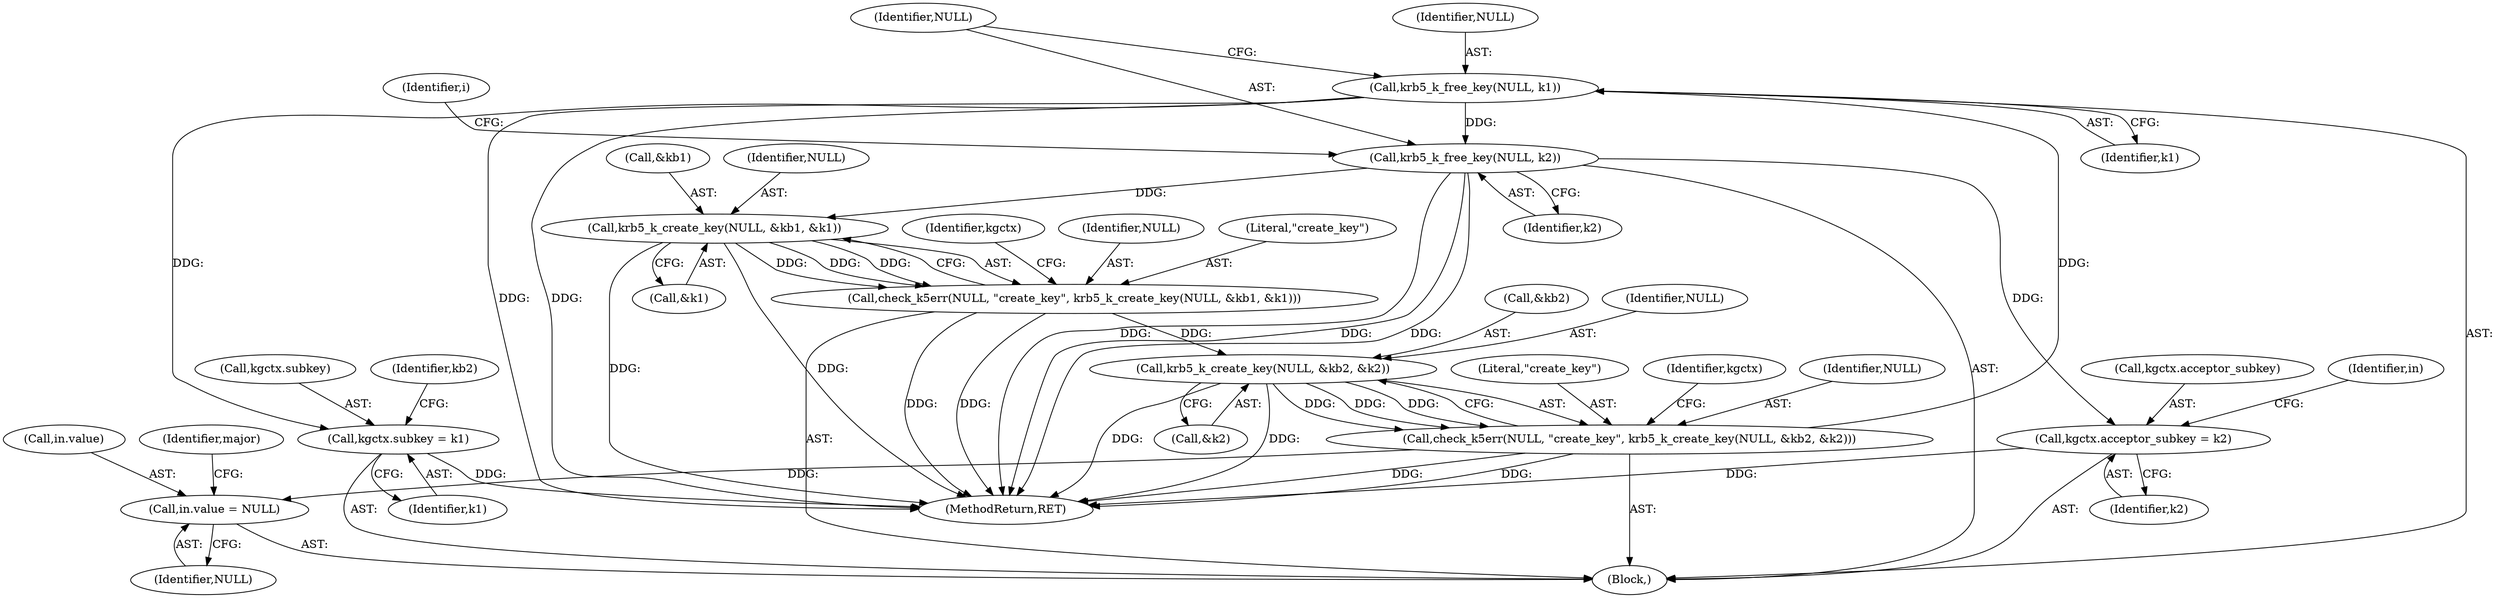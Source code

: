 digraph "0_krb5_82dc33da50338ac84c7b4102dc6513d897d0506a_11@API" {
"1000398" [label="(Call,krb5_k_free_key(NULL, k1))"];
"1000238" [label="(Call,check_k5err(NULL, \"create_key\", krb5_k_create_key(NULL, &kb2, &k2)))"];
"1000241" [label="(Call,krb5_k_create_key(NULL, &kb2, &k2))"];
"1000204" [label="(Call,check_k5err(NULL, \"create_key\", krb5_k_create_key(NULL, &kb1, &k1)))"];
"1000207" [label="(Call,krb5_k_create_key(NULL, &kb1, &k1))"];
"1000401" [label="(Call,krb5_k_free_key(NULL, k2))"];
"1000398" [label="(Call,krb5_k_free_key(NULL, k1))"];
"1000213" [label="(Call,kgctx.subkey = k1)"];
"1000257" [label="(Call,in.value = NULL)"];
"1000247" [label="(Call,kgctx.acceptor_subkey = k2)"];
"1000251" [label="(Identifier,k2)"];
"1000240" [label="(Literal,\"create_key\")"];
"1000217" [label="(Identifier,k1)"];
"1000403" [label="(Identifier,k2)"];
"1000401" [label="(Call,krb5_k_free_key(NULL, k2))"];
"1000263" [label="(Identifier,major)"];
"1000249" [label="(Identifier,kgctx)"];
"1000261" [label="(Identifier,NULL)"];
"1000245" [label="(Call,&k2)"];
"1000243" [label="(Call,&kb2)"];
"1000215" [label="(Identifier,kgctx)"];
"1000257" [label="(Call,in.value = NULL)"];
"1000213" [label="(Call,kgctx.subkey = k1)"];
"1000406" [label="(MethodReturn,RET)"];
"1000204" [label="(Call,check_k5err(NULL, \"create_key\", krb5_k_create_key(NULL, &kb1, &k1)))"];
"1000247" [label="(Call,kgctx.acceptor_subkey = k2)"];
"1000214" [label="(Call,kgctx.subkey)"];
"1000211" [label="(Call,&k1)"];
"1000402" [label="(Identifier,NULL)"];
"1000209" [label="(Call,&kb1)"];
"1000242" [label="(Identifier,NULL)"];
"1000254" [label="(Identifier,in)"];
"1000205" [label="(Identifier,NULL)"];
"1000206" [label="(Literal,\"create_key\")"];
"1000398" [label="(Call,krb5_k_free_key(NULL, k1))"];
"1000239" [label="(Identifier,NULL)"];
"1000258" [label="(Call,in.value)"];
"1000182" [label="(Identifier,i)"];
"1000241" [label="(Call,krb5_k_create_key(NULL, &kb2, &k2))"];
"1000399" [label="(Identifier,NULL)"];
"1000208" [label="(Identifier,NULL)"];
"1000238" [label="(Call,check_k5err(NULL, \"create_key\", krb5_k_create_key(NULL, &kb2, &k2)))"];
"1000220" [label="(Identifier,kb2)"];
"1000400" [label="(Identifier,k1)"];
"1000183" [label="(Block,)"];
"1000207" [label="(Call,krb5_k_create_key(NULL, &kb1, &k1))"];
"1000248" [label="(Call,kgctx.acceptor_subkey)"];
"1000398" -> "1000183"  [label="AST: "];
"1000398" -> "1000400"  [label="CFG: "];
"1000399" -> "1000398"  [label="AST: "];
"1000400" -> "1000398"  [label="AST: "];
"1000402" -> "1000398"  [label="CFG: "];
"1000398" -> "1000406"  [label="DDG: "];
"1000398" -> "1000406"  [label="DDG: "];
"1000398" -> "1000213"  [label="DDG: "];
"1000238" -> "1000398"  [label="DDG: "];
"1000398" -> "1000401"  [label="DDG: "];
"1000238" -> "1000183"  [label="AST: "];
"1000238" -> "1000241"  [label="CFG: "];
"1000239" -> "1000238"  [label="AST: "];
"1000240" -> "1000238"  [label="AST: "];
"1000241" -> "1000238"  [label="AST: "];
"1000249" -> "1000238"  [label="CFG: "];
"1000238" -> "1000406"  [label="DDG: "];
"1000238" -> "1000406"  [label="DDG: "];
"1000241" -> "1000238"  [label="DDG: "];
"1000241" -> "1000238"  [label="DDG: "];
"1000241" -> "1000238"  [label="DDG: "];
"1000238" -> "1000257"  [label="DDG: "];
"1000241" -> "1000245"  [label="CFG: "];
"1000242" -> "1000241"  [label="AST: "];
"1000243" -> "1000241"  [label="AST: "];
"1000245" -> "1000241"  [label="AST: "];
"1000241" -> "1000406"  [label="DDG: "];
"1000241" -> "1000406"  [label="DDG: "];
"1000204" -> "1000241"  [label="DDG: "];
"1000204" -> "1000183"  [label="AST: "];
"1000204" -> "1000207"  [label="CFG: "];
"1000205" -> "1000204"  [label="AST: "];
"1000206" -> "1000204"  [label="AST: "];
"1000207" -> "1000204"  [label="AST: "];
"1000215" -> "1000204"  [label="CFG: "];
"1000204" -> "1000406"  [label="DDG: "];
"1000204" -> "1000406"  [label="DDG: "];
"1000207" -> "1000204"  [label="DDG: "];
"1000207" -> "1000204"  [label="DDG: "];
"1000207" -> "1000204"  [label="DDG: "];
"1000207" -> "1000211"  [label="CFG: "];
"1000208" -> "1000207"  [label="AST: "];
"1000209" -> "1000207"  [label="AST: "];
"1000211" -> "1000207"  [label="AST: "];
"1000207" -> "1000406"  [label="DDG: "];
"1000207" -> "1000406"  [label="DDG: "];
"1000401" -> "1000207"  [label="DDG: "];
"1000401" -> "1000183"  [label="AST: "];
"1000401" -> "1000403"  [label="CFG: "];
"1000402" -> "1000401"  [label="AST: "];
"1000403" -> "1000401"  [label="AST: "];
"1000182" -> "1000401"  [label="CFG: "];
"1000401" -> "1000406"  [label="DDG: "];
"1000401" -> "1000406"  [label="DDG: "];
"1000401" -> "1000406"  [label="DDG: "];
"1000401" -> "1000247"  [label="DDG: "];
"1000213" -> "1000183"  [label="AST: "];
"1000213" -> "1000217"  [label="CFG: "];
"1000214" -> "1000213"  [label="AST: "];
"1000217" -> "1000213"  [label="AST: "];
"1000220" -> "1000213"  [label="CFG: "];
"1000213" -> "1000406"  [label="DDG: "];
"1000257" -> "1000183"  [label="AST: "];
"1000257" -> "1000261"  [label="CFG: "];
"1000258" -> "1000257"  [label="AST: "];
"1000261" -> "1000257"  [label="AST: "];
"1000263" -> "1000257"  [label="CFG: "];
"1000247" -> "1000183"  [label="AST: "];
"1000247" -> "1000251"  [label="CFG: "];
"1000248" -> "1000247"  [label="AST: "];
"1000251" -> "1000247"  [label="AST: "];
"1000254" -> "1000247"  [label="CFG: "];
"1000247" -> "1000406"  [label="DDG: "];
}
